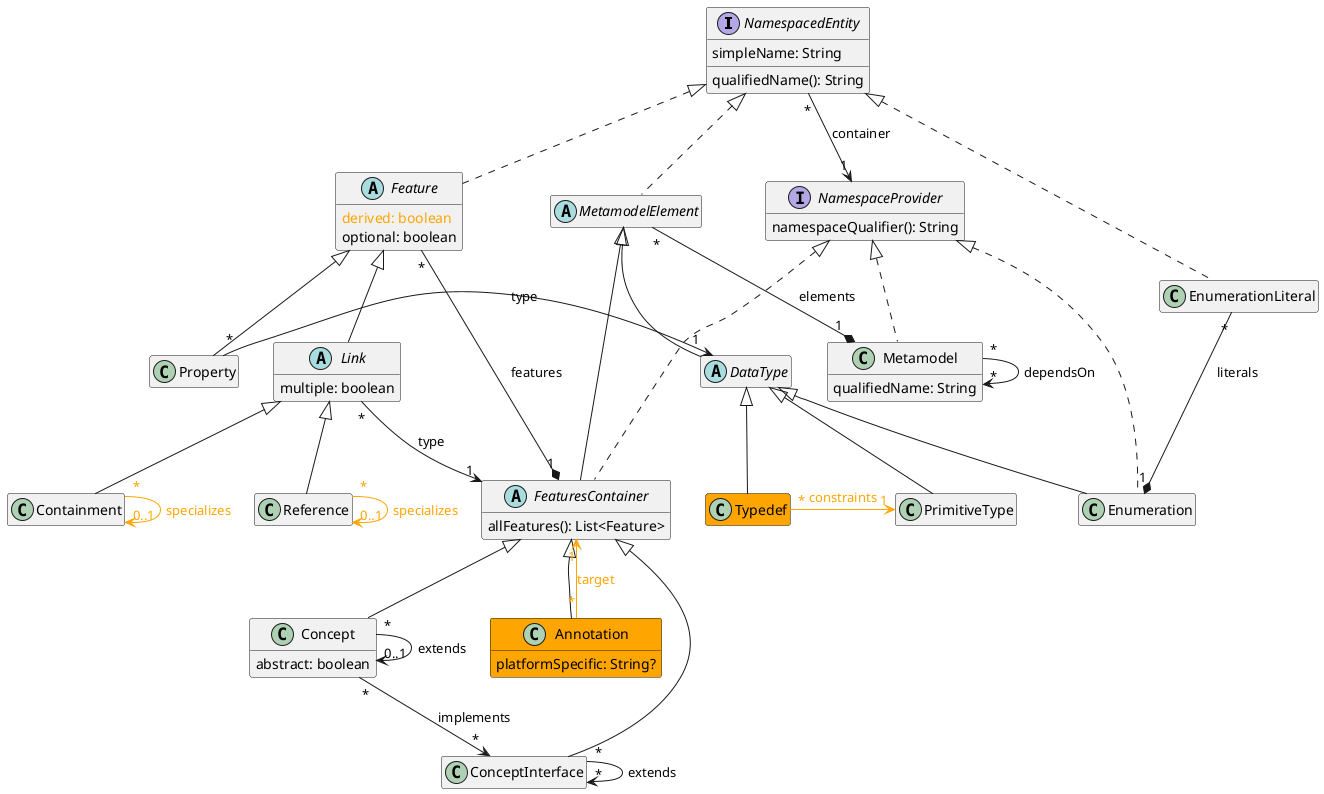 @startuml
hide empty members

interface NamespacedEntity {
  simpleName: String
  qualifiedName(): String
}

interface NamespaceProvider {
  namespaceQualifier(): String
}

class Metamodel implements NamespaceProvider {
  qualifiedName: String
}

abstract class MetamodelElement implements NamespacedEntity

abstract class FeaturesContainer extends MetamodelElement implements NamespaceProvider {
  allFeatures(): List<Feature>
}

class Annotation #orange extends FeaturesContainer  {
  platformSpecific: String?
}

class Concept extends FeaturesContainer {
  abstract: boolean
}

class ConceptInterface extends FeaturesContainer

abstract class Feature implements NamespacedEntity {
  <color:#orange>derived: boolean</color>
  optional: boolean
}

class Property extends Feature

class Typedef #orange extends DataType

abstract class DataType extends MetamodelElement

class PrimitiveType extends DataType

class Enumeration extends DataType implements NamespaceProvider

class EnumerationLiteral implements NamespacedEntity

abstract class Link extends Feature {
  multiple: boolean
}

class Containment extends Link

class Reference extends Link

' relations:

Annotation "*" --> "1" FeaturesContainer #orange;text:orange : target

Concept "*" -> "0..1" Concept: extends
Concept "*" --> "*" ConceptInterface: implements

ConceptInterface "*" --> "*" ConceptInterface: extends

Containment "*" -> "0..1" Containment #orange;text:orange : specializes

Feature "*" -* "1" FeaturesContainer: features

Link "*" --> "1" FeaturesContainer: type

MetamodelElement "*" -* "1" Metamodel: elements
Metamodel "*" --> "*" Metamodel: dependsOn

NamespacedEntity "*" --> "1" NamespaceProvider: container

Property "*" -> "1" DataType: type

Reference "*" -> "0..1" Reference #orange;text:orange : specializes

EnumerationLiteral "*" -* "1" Enumeration : literals

Typedef "*" -> "1" PrimitiveType #orange;text:orange : constraints

@enduml
